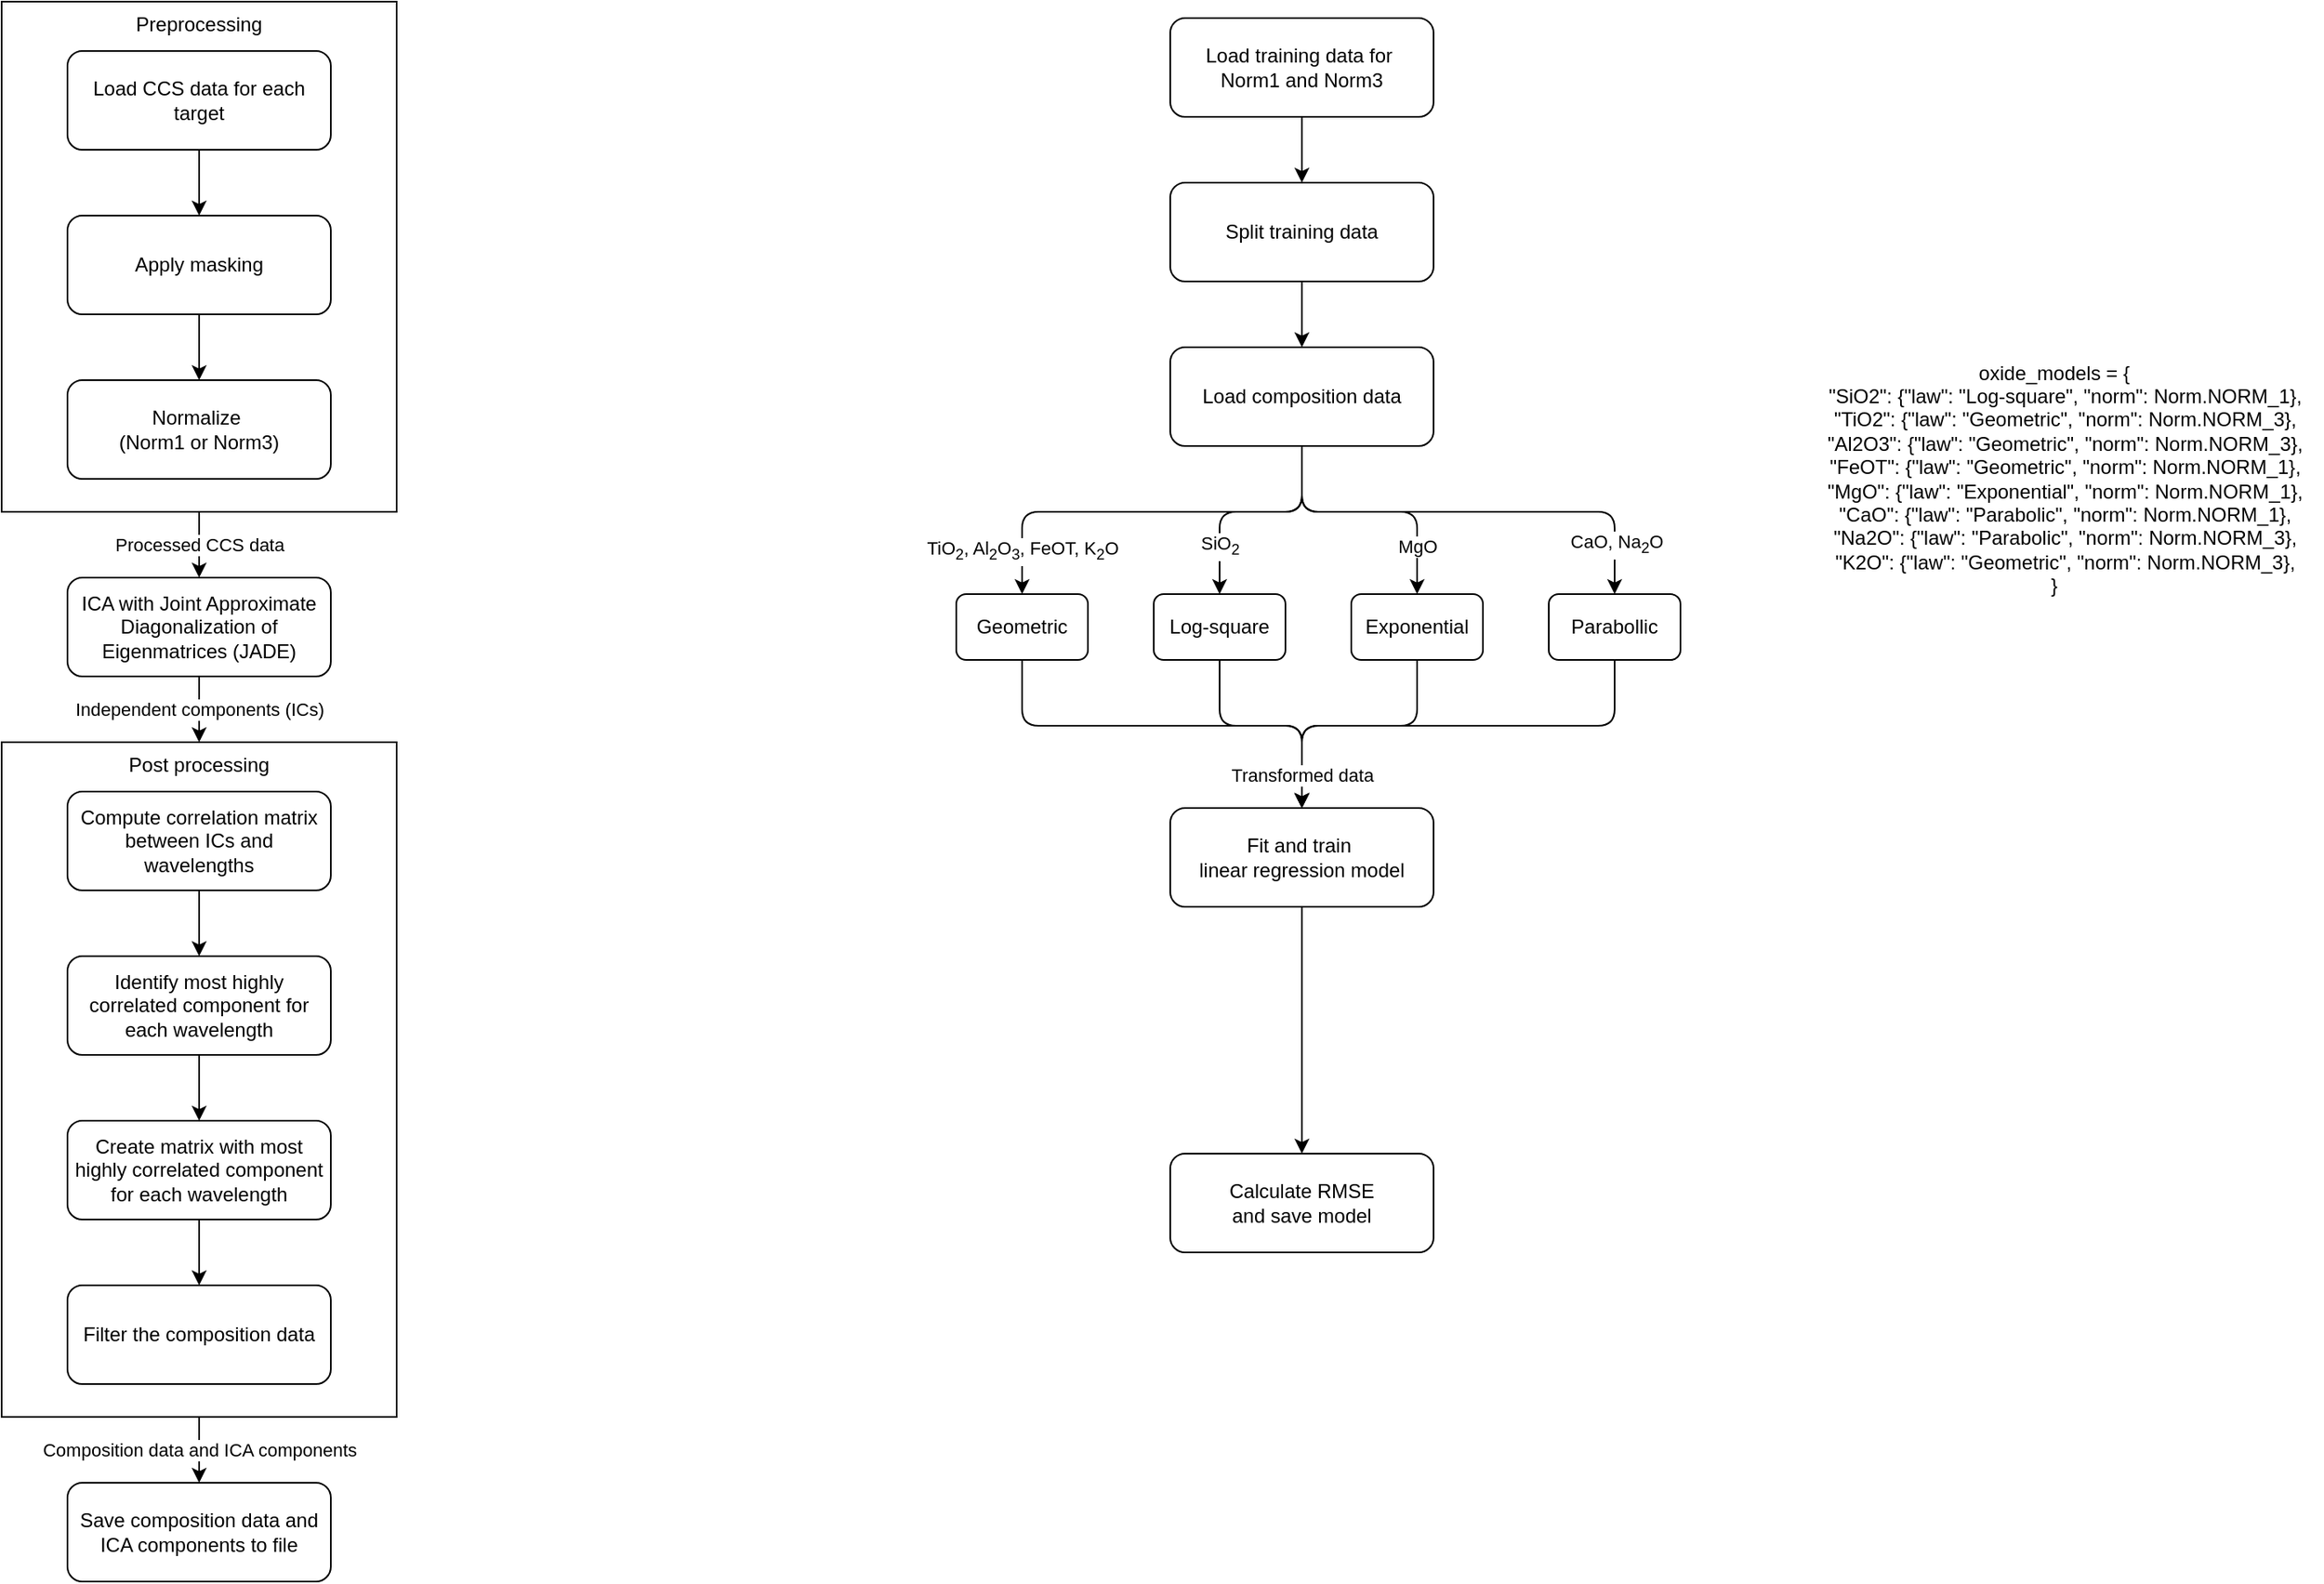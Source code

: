 <mxfile version="21.2.9" type="device">
  <diagram name="Page-1" id="5tqeh6WcPdl0N_kVEZnH">
    <mxGraphModel dx="1690" dy="891" grid="1" gridSize="10" guides="1" tooltips="1" connect="1" arrows="1" fold="1" page="1" pageScale="1" pageWidth="850" pageHeight="1100" math="0" shadow="0">
      <root>
        <mxCell id="0" />
        <mxCell id="1" parent="0" />
        <mxCell id="rEWsimeaPZDVGL8x3rx5-31" value="Composition data and ICA components" style="edgeStyle=orthogonalEdgeStyle;rounded=0;orthogonalLoop=1;jettySize=auto;html=1;entryX=0.5;entryY=0;entryDx=0;entryDy=0;" parent="1" source="rEWsimeaPZDVGL8x3rx5-24" target="rEWsimeaPZDVGL8x3rx5-21" edge="1">
          <mxGeometry relative="1" as="geometry" />
        </mxCell>
        <mxCell id="rEWsimeaPZDVGL8x3rx5-24" value="Post processing" style="rounded=0;whiteSpace=wrap;html=1;align=center;verticalAlign=top;shadow=0;glass=0;" parent="1" vertex="1">
          <mxGeometry x="240" y="740" width="240" height="410" as="geometry" />
        </mxCell>
        <mxCell id="rEWsimeaPZDVGL8x3rx5-28" value="Processed CCS data" style="edgeStyle=orthogonalEdgeStyle;rounded=0;orthogonalLoop=1;jettySize=auto;html=1;" parent="1" source="rEWsimeaPZDVGL8x3rx5-23" target="rEWsimeaPZDVGL8x3rx5-9" edge="1">
          <mxGeometry relative="1" as="geometry" />
        </mxCell>
        <mxCell id="rEWsimeaPZDVGL8x3rx5-23" value="Preprocessing" style="rounded=0;whiteSpace=wrap;html=1;verticalAlign=top;shadow=0;glass=0;" parent="1" vertex="1">
          <mxGeometry x="240" y="290" width="240" height="310" as="geometry" />
        </mxCell>
        <mxCell id="rEWsimeaPZDVGL8x3rx5-6" style="edgeStyle=orthogonalEdgeStyle;rounded=0;orthogonalLoop=1;jettySize=auto;html=1;entryX=0.5;entryY=0;entryDx=0;entryDy=0;" parent="1" source="rEWsimeaPZDVGL8x3rx5-2" target="rEWsimeaPZDVGL8x3rx5-4" edge="1">
          <mxGeometry relative="1" as="geometry" />
        </mxCell>
        <mxCell id="rEWsimeaPZDVGL8x3rx5-2" value="Load CCS data for each target" style="rounded=1;whiteSpace=wrap;html=1;" parent="1" vertex="1">
          <mxGeometry x="280" y="320" width="160" height="60" as="geometry" />
        </mxCell>
        <mxCell id="rEWsimeaPZDVGL8x3rx5-8" style="edgeStyle=orthogonalEdgeStyle;rounded=0;orthogonalLoop=1;jettySize=auto;html=1;entryX=0.5;entryY=0;entryDx=0;entryDy=0;" parent="1" source="rEWsimeaPZDVGL8x3rx5-4" target="rEWsimeaPZDVGL8x3rx5-7" edge="1">
          <mxGeometry relative="1" as="geometry" />
        </mxCell>
        <mxCell id="rEWsimeaPZDVGL8x3rx5-4" value="&lt;div&gt;Apply masking&lt;/div&gt;" style="rounded=1;whiteSpace=wrap;html=1;" parent="1" vertex="1">
          <mxGeometry x="280" y="420" width="160" height="60" as="geometry" />
        </mxCell>
        <mxCell id="rEWsimeaPZDVGL8x3rx5-7" value="&lt;div&gt;Normalize&amp;nbsp;&lt;/div&gt;&lt;div&gt;(Norm1 or Norm3)&lt;/div&gt;" style="rounded=1;whiteSpace=wrap;html=1;" parent="1" vertex="1">
          <mxGeometry x="280" y="520" width="160" height="60" as="geometry" />
        </mxCell>
        <mxCell id="rEWsimeaPZDVGL8x3rx5-25" value="Independent components (ICs)" style="edgeStyle=orthogonalEdgeStyle;rounded=0;orthogonalLoop=1;jettySize=auto;html=1;entryX=0.5;entryY=0;entryDx=0;entryDy=0;" parent="1" source="rEWsimeaPZDVGL8x3rx5-9" target="rEWsimeaPZDVGL8x3rx5-24" edge="1">
          <mxGeometry relative="1" as="geometry" />
        </mxCell>
        <mxCell id="rEWsimeaPZDVGL8x3rx5-9" value="ICA with Joint Approximate Diagonalization of Eigenmatrices (JADE)" style="rounded=1;whiteSpace=wrap;html=1;" parent="1" vertex="1">
          <mxGeometry x="280" y="640" width="160" height="60" as="geometry" />
        </mxCell>
        <mxCell id="rEWsimeaPZDVGL8x3rx5-14" style="edgeStyle=orthogonalEdgeStyle;rounded=0;orthogonalLoop=1;jettySize=auto;html=1;entryX=0.5;entryY=0;entryDx=0;entryDy=0;" parent="1" source="rEWsimeaPZDVGL8x3rx5-11" target="rEWsimeaPZDVGL8x3rx5-12" edge="1">
          <mxGeometry relative="1" as="geometry" />
        </mxCell>
        <mxCell id="rEWsimeaPZDVGL8x3rx5-11" value="Compute correlation matrix between ICs and wavelengths" style="rounded=1;whiteSpace=wrap;html=1;" parent="1" vertex="1">
          <mxGeometry x="280" y="770" width="160" height="60" as="geometry" />
        </mxCell>
        <mxCell id="rEWsimeaPZDVGL8x3rx5-27" style="edgeStyle=orthogonalEdgeStyle;rounded=0;orthogonalLoop=1;jettySize=auto;html=1;entryX=0.5;entryY=0;entryDx=0;entryDy=0;" parent="1" source="rEWsimeaPZDVGL8x3rx5-12" target="rEWsimeaPZDVGL8x3rx5-17" edge="1">
          <mxGeometry relative="1" as="geometry" />
        </mxCell>
        <mxCell id="rEWsimeaPZDVGL8x3rx5-12" value="Identify most highly correlated component for each wavelength" style="rounded=1;whiteSpace=wrap;html=1;" parent="1" vertex="1">
          <mxGeometry x="280" y="870" width="160" height="60" as="geometry" />
        </mxCell>
        <mxCell id="rEWsimeaPZDVGL8x3rx5-20" style="edgeStyle=orthogonalEdgeStyle;rounded=0;orthogonalLoop=1;jettySize=auto;html=1;entryX=0.5;entryY=0;entryDx=0;entryDy=0;" parent="1" source="rEWsimeaPZDVGL8x3rx5-17" target="rEWsimeaPZDVGL8x3rx5-19" edge="1">
          <mxGeometry relative="1" as="geometry" />
        </mxCell>
        <mxCell id="rEWsimeaPZDVGL8x3rx5-17" value="Create matrix with most highly correlated component for each wavelength" style="rounded=1;whiteSpace=wrap;html=1;" parent="1" vertex="1">
          <mxGeometry x="280" y="970" width="160" height="60" as="geometry" />
        </mxCell>
        <mxCell id="rEWsimeaPZDVGL8x3rx5-19" value="Filter the composition data" style="rounded=1;whiteSpace=wrap;html=1;" parent="1" vertex="1">
          <mxGeometry x="280" y="1070" width="160" height="60" as="geometry" />
        </mxCell>
        <mxCell id="rEWsimeaPZDVGL8x3rx5-21" value="Save composition data and ICA components to file" style="rounded=1;whiteSpace=wrap;html=1;" parent="1" vertex="1">
          <mxGeometry x="280" y="1190" width="160" height="60" as="geometry" />
        </mxCell>
        <mxCell id="rEWsimeaPZDVGL8x3rx5-42" style="edgeStyle=orthogonalEdgeStyle;rounded=0;orthogonalLoop=1;jettySize=auto;html=1;entryX=0.5;entryY=0;entryDx=0;entryDy=0;" parent="1" source="rEWsimeaPZDVGL8x3rx5-33" target="rEWsimeaPZDVGL8x3rx5-34" edge="1">
          <mxGeometry relative="1" as="geometry" />
        </mxCell>
        <mxCell id="rEWsimeaPZDVGL8x3rx5-33" value="&lt;div&gt;Load training data for&amp;nbsp;&lt;/div&gt;&lt;div&gt;Norm1 and Norm3&lt;/div&gt;" style="rounded=1;whiteSpace=wrap;html=1;" parent="1" vertex="1">
          <mxGeometry x="950" y="300" width="160" height="60" as="geometry" />
        </mxCell>
        <mxCell id="rEWsimeaPZDVGL8x3rx5-43" style="edgeStyle=orthogonalEdgeStyle;rounded=0;orthogonalLoop=1;jettySize=auto;html=1;entryX=0.5;entryY=0;entryDx=0;entryDy=0;" parent="1" source="rEWsimeaPZDVGL8x3rx5-34" target="rEWsimeaPZDVGL8x3rx5-35" edge="1">
          <mxGeometry relative="1" as="geometry" />
        </mxCell>
        <mxCell id="rEWsimeaPZDVGL8x3rx5-34" value="&lt;div&gt;Split training data&lt;br&gt;&lt;/div&gt;" style="rounded=1;whiteSpace=wrap;html=1;" parent="1" vertex="1">
          <mxGeometry x="950" y="400" width="160" height="60" as="geometry" />
        </mxCell>
        <mxCell id="fBSGze1hwAaGwXli2K6G-19" style="edgeStyle=orthogonalEdgeStyle;rounded=1;orthogonalLoop=1;jettySize=auto;html=1;entryX=0.5;entryY=0;entryDx=0;entryDy=0;exitX=0.5;exitY=1;exitDx=0;exitDy=0;strokeWidth=1;" edge="1" parent="1" source="rEWsimeaPZDVGL8x3rx5-35" target="rEWsimeaPZDVGL8x3rx5-36">
          <mxGeometry relative="1" as="geometry">
            <Array as="points">
              <mxPoint x="1030" y="600" />
              <mxPoint x="860" y="600" />
            </Array>
          </mxGeometry>
        </mxCell>
        <mxCell id="fBSGze1hwAaGwXli2K6G-25" value="TiO&lt;sub&gt;2&lt;/sub&gt;, Al&lt;sub&gt;2&lt;/sub&gt;O&lt;sub&gt;3&lt;/sub&gt;, FeOT, K&lt;sub&gt;2&lt;/sub&gt;O" style="edgeLabel;html=1;align=center;verticalAlign=middle;resizable=0;points=[];" vertex="1" connectable="0" parent="fBSGze1hwAaGwXli2K6G-19">
          <mxGeometry x="0.708" y="-6" relative="1" as="geometry">
            <mxPoint x="6" y="12" as="offset" />
          </mxGeometry>
        </mxCell>
        <mxCell id="fBSGze1hwAaGwXli2K6G-20" style="edgeStyle=orthogonalEdgeStyle;rounded=1;orthogonalLoop=1;jettySize=auto;html=1;entryX=0.5;entryY=0;entryDx=0;entryDy=0;strokeWidth=1;" edge="1" parent="1" source="rEWsimeaPZDVGL8x3rx5-35" target="fBSGze1hwAaGwXli2K6G-7">
          <mxGeometry relative="1" as="geometry">
            <Array as="points">
              <mxPoint x="1030" y="600" />
              <mxPoint x="980" y="600" />
            </Array>
          </mxGeometry>
        </mxCell>
        <mxCell id="fBSGze1hwAaGwXli2K6G-26" value="SiO&lt;sub&gt;2&lt;/sub&gt;" style="edgeLabel;html=1;align=center;verticalAlign=middle;resizable=0;points=[];" vertex="1" connectable="0" parent="fBSGze1hwAaGwXli2K6G-20">
          <mxGeometry x="0.8" relative="1" as="geometry">
            <mxPoint y="-15" as="offset" />
          </mxGeometry>
        </mxCell>
        <mxCell id="fBSGze1hwAaGwXli2K6G-21" style="edgeStyle=orthogonalEdgeStyle;rounded=1;orthogonalLoop=1;jettySize=auto;html=1;entryX=0.5;entryY=0;entryDx=0;entryDy=0;strokeWidth=1;" edge="1" parent="1" source="rEWsimeaPZDVGL8x3rx5-35" target="fBSGze1hwAaGwXli2K6G-8">
          <mxGeometry relative="1" as="geometry">
            <Array as="points">
              <mxPoint x="1030" y="600" />
              <mxPoint x="1100" y="600" />
            </Array>
          </mxGeometry>
        </mxCell>
        <mxCell id="fBSGze1hwAaGwXli2K6G-27" value="MgO" style="edgeLabel;html=1;align=center;verticalAlign=middle;resizable=0;points=[];" vertex="1" connectable="0" parent="fBSGze1hwAaGwXli2K6G-21">
          <mxGeometry x="0.831" y="2" relative="1" as="geometry">
            <mxPoint x="-2" y="-16" as="offset" />
          </mxGeometry>
        </mxCell>
        <mxCell id="fBSGze1hwAaGwXli2K6G-32" style="edgeStyle=orthogonalEdgeStyle;rounded=1;orthogonalLoop=1;jettySize=auto;html=1;entryX=0.5;entryY=0;entryDx=0;entryDy=0;" edge="1" parent="1" source="rEWsimeaPZDVGL8x3rx5-35" target="fBSGze1hwAaGwXli2K6G-9">
          <mxGeometry relative="1" as="geometry">
            <Array as="points">
              <mxPoint x="1030" y="600" />
              <mxPoint x="1220" y="600" />
            </Array>
          </mxGeometry>
        </mxCell>
        <mxCell id="fBSGze1hwAaGwXli2K6G-33" value="CaO, Na&lt;sub&gt;2&lt;/sub&gt;O" style="edgeLabel;html=1;align=center;verticalAlign=middle;resizable=0;points=[];" vertex="1" connectable="0" parent="fBSGze1hwAaGwXli2K6G-32">
          <mxGeometry x="0.757" y="1" relative="1" as="geometry">
            <mxPoint y="4" as="offset" />
          </mxGeometry>
        </mxCell>
        <mxCell id="rEWsimeaPZDVGL8x3rx5-35" value="Load composition data" style="rounded=1;whiteSpace=wrap;html=1;" parent="1" vertex="1">
          <mxGeometry x="950" y="500" width="160" height="60" as="geometry" />
        </mxCell>
        <mxCell id="fBSGze1hwAaGwXli2K6G-45" style="edgeStyle=orthogonalEdgeStyle;rounded=1;orthogonalLoop=1;jettySize=auto;html=1;entryX=0.5;entryY=0;entryDx=0;entryDy=0;" edge="1" parent="1" source="rEWsimeaPZDVGL8x3rx5-36" target="rEWsimeaPZDVGL8x3rx5-39">
          <mxGeometry relative="1" as="geometry">
            <Array as="points">
              <mxPoint x="860" y="730" />
              <mxPoint x="1030" y="730" />
            </Array>
          </mxGeometry>
        </mxCell>
        <mxCell id="rEWsimeaPZDVGL8x3rx5-36" value="Geometric" style="rounded=1;whiteSpace=wrap;html=1;" parent="1" vertex="1">
          <mxGeometry x="820" y="650" width="80" height="40" as="geometry" />
        </mxCell>
        <mxCell id="rEWsimeaPZDVGL8x3rx5-46" style="edgeStyle=orthogonalEdgeStyle;rounded=0;orthogonalLoop=1;jettySize=auto;html=1;entryX=0.5;entryY=0;entryDx=0;entryDy=0;" parent="1" source="rEWsimeaPZDVGL8x3rx5-39" target="rEWsimeaPZDVGL8x3rx5-40" edge="1">
          <mxGeometry relative="1" as="geometry" />
        </mxCell>
        <mxCell id="rEWsimeaPZDVGL8x3rx5-39" value="&lt;div&gt;Fit and train&amp;nbsp;&lt;/div&gt;&lt;div&gt;linear regression model&lt;/div&gt;" style="rounded=1;whiteSpace=wrap;html=1;" parent="1" vertex="1">
          <mxGeometry x="950" y="780" width="160" height="60" as="geometry" />
        </mxCell>
        <mxCell id="rEWsimeaPZDVGL8x3rx5-40" value="&lt;div&gt;Calculate RMSE&lt;/div&gt;&lt;div&gt;and save model&lt;br&gt;&lt;/div&gt;" style="rounded=1;whiteSpace=wrap;html=1;" parent="1" vertex="1">
          <mxGeometry x="950" y="990" width="160" height="60" as="geometry" />
        </mxCell>
        <mxCell id="fBSGze1hwAaGwXli2K6G-6" value="&amp;nbsp;&amp;nbsp;&amp;nbsp; oxide_models = {&lt;br&gt;&amp;nbsp;&amp;nbsp;&amp;nbsp;&amp;nbsp;&amp;nbsp;&amp;nbsp;&amp;nbsp; &quot;SiO2&quot;: {&quot;law&quot;: &quot;Log-square&quot;, &quot;norm&quot;: Norm.NORM_1},&lt;br&gt;&amp;nbsp;&amp;nbsp;&amp;nbsp;&amp;nbsp;&amp;nbsp;&amp;nbsp;&amp;nbsp; &quot;TiO2&quot;: {&quot;law&quot;: &quot;Geometric&quot;, &quot;norm&quot;: Norm.NORM_3},&lt;br&gt;&amp;nbsp;&amp;nbsp;&amp;nbsp;&amp;nbsp;&amp;nbsp;&amp;nbsp;&amp;nbsp; &quot;Al2O3&quot;: {&quot;law&quot;: &quot;Geometric&quot;, &quot;norm&quot;: Norm.NORM_3},&lt;br&gt;&amp;nbsp;&amp;nbsp;&amp;nbsp;&amp;nbsp;&amp;nbsp;&amp;nbsp;&amp;nbsp; &quot;FeOT&quot;: {&quot;law&quot;: &quot;Geometric&quot;, &quot;norm&quot;: Norm.NORM_1},&lt;br&gt;&amp;nbsp;&amp;nbsp;&amp;nbsp;&amp;nbsp;&amp;nbsp;&amp;nbsp;&amp;nbsp; &quot;MgO&quot;: {&quot;law&quot;: &quot;Exponential&quot;, &quot;norm&quot;: Norm.NORM_1},&lt;br&gt;&amp;nbsp;&amp;nbsp;&amp;nbsp;&amp;nbsp;&amp;nbsp;&amp;nbsp;&amp;nbsp; &quot;CaO&quot;: {&quot;law&quot;: &quot;Parabolic&quot;, &quot;norm&quot;: Norm.NORM_1},&lt;br&gt;&amp;nbsp;&amp;nbsp;&amp;nbsp;&amp;nbsp;&amp;nbsp;&amp;nbsp;&amp;nbsp; &quot;Na2O&quot;: {&quot;law&quot;: &quot;Parabolic&quot;, &quot;norm&quot;: Norm.NORM_3},&lt;br&gt;&amp;nbsp;&amp;nbsp;&amp;nbsp;&amp;nbsp;&amp;nbsp;&amp;nbsp;&amp;nbsp; &quot;K2O&quot;: {&quot;law&quot;: &quot;Geometric&quot;, &quot;norm&quot;: Norm.NORM_3},&lt;br&gt;&amp;nbsp;&amp;nbsp;&amp;nbsp; }" style="text;html=1;align=center;verticalAlign=middle;resizable=0;points=[];autosize=1;strokeColor=none;fillColor=none;" vertex="1" parent="1">
          <mxGeometry x="1310" y="500" width="340" height="160" as="geometry" />
        </mxCell>
        <mxCell id="fBSGze1hwAaGwXli2K6G-46" style="edgeStyle=orthogonalEdgeStyle;rounded=1;orthogonalLoop=1;jettySize=auto;html=1;entryX=0.5;entryY=0;entryDx=0;entryDy=0;" edge="1" parent="1" source="fBSGze1hwAaGwXli2K6G-7" target="rEWsimeaPZDVGL8x3rx5-39">
          <mxGeometry relative="1" as="geometry">
            <Array as="points">
              <mxPoint x="980" y="730" />
              <mxPoint x="1030" y="730" />
            </Array>
          </mxGeometry>
        </mxCell>
        <mxCell id="fBSGze1hwAaGwXli2K6G-7" value="Log-square" style="rounded=1;whiteSpace=wrap;html=1;" vertex="1" parent="1">
          <mxGeometry x="940" y="650" width="80" height="40" as="geometry" />
        </mxCell>
        <mxCell id="fBSGze1hwAaGwXli2K6G-43" style="edgeStyle=orthogonalEdgeStyle;rounded=1;orthogonalLoop=1;jettySize=auto;html=1;entryX=0.5;entryY=0;entryDx=0;entryDy=0;" edge="1" parent="1" source="fBSGze1hwAaGwXli2K6G-8" target="rEWsimeaPZDVGL8x3rx5-39">
          <mxGeometry relative="1" as="geometry">
            <Array as="points">
              <mxPoint x="1100" y="730" />
              <mxPoint x="1030" y="730" />
            </Array>
          </mxGeometry>
        </mxCell>
        <mxCell id="fBSGze1hwAaGwXli2K6G-8" value="Exponential" style="rounded=1;whiteSpace=wrap;html=1;" vertex="1" parent="1">
          <mxGeometry x="1060" y="650" width="80" height="40" as="geometry" />
        </mxCell>
        <mxCell id="fBSGze1hwAaGwXli2K6G-44" style="edgeStyle=orthogonalEdgeStyle;rounded=1;orthogonalLoop=1;jettySize=auto;html=1;entryX=0.5;entryY=0;entryDx=0;entryDy=0;" edge="1" parent="1" source="fBSGze1hwAaGwXli2K6G-9" target="rEWsimeaPZDVGL8x3rx5-39">
          <mxGeometry relative="1" as="geometry">
            <Array as="points">
              <mxPoint x="1220" y="730" />
              <mxPoint x="1030" y="730" />
            </Array>
          </mxGeometry>
        </mxCell>
        <mxCell id="fBSGze1hwAaGwXli2K6G-47" value="Transformed data" style="edgeLabel;html=1;align=center;verticalAlign=middle;resizable=0;points=[];" vertex="1" connectable="0" parent="fBSGze1hwAaGwXli2K6G-44">
          <mxGeometry x="0.92" relative="1" as="geometry">
            <mxPoint y="-9" as="offset" />
          </mxGeometry>
        </mxCell>
        <mxCell id="fBSGze1hwAaGwXli2K6G-9" value="Parabollic" style="rounded=1;whiteSpace=wrap;html=1;" vertex="1" parent="1">
          <mxGeometry x="1180" y="650" width="80" height="40" as="geometry" />
        </mxCell>
      </root>
    </mxGraphModel>
  </diagram>
</mxfile>
